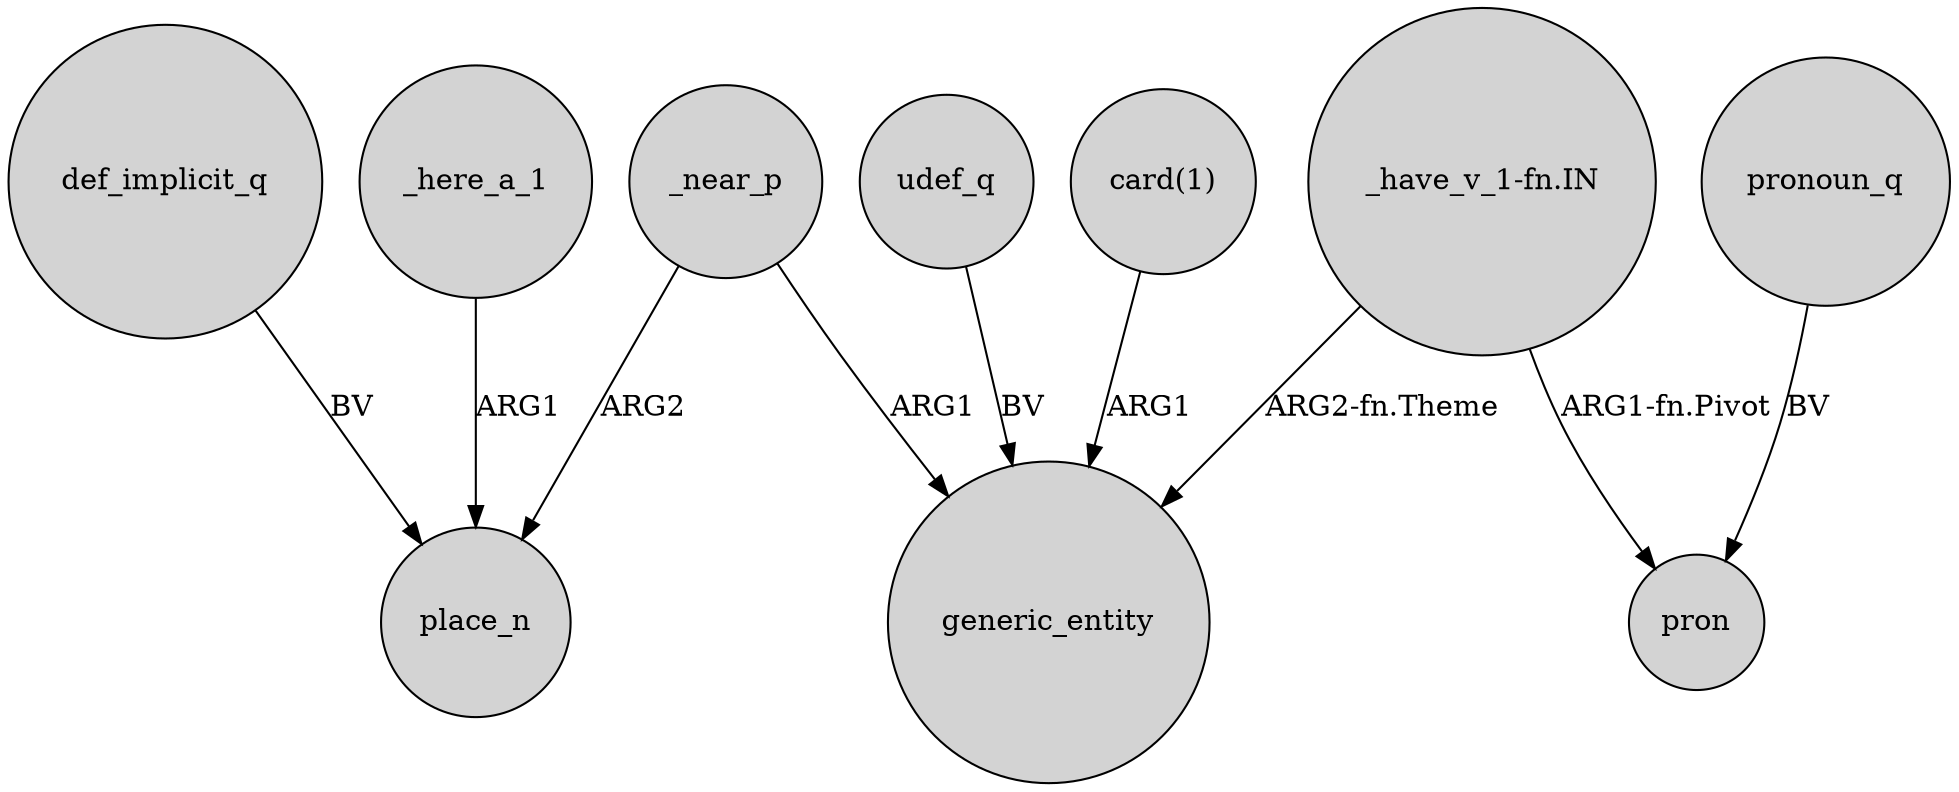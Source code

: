 digraph {
	node [shape=circle style=filled]
	"card(1)" -> generic_entity [label=ARG1]
	_near_p -> generic_entity [label=ARG1]
	def_implicit_q -> place_n [label=BV]
	_here_a_1 -> place_n [label=ARG1]
	udef_q -> generic_entity [label=BV]
	pronoun_q -> pron [label=BV]
	"_have_v_1-fn.IN" -> pron [label="ARG1-fn.Pivot"]
	_near_p -> place_n [label=ARG2]
	"_have_v_1-fn.IN" -> generic_entity [label="ARG2-fn.Theme"]
}
